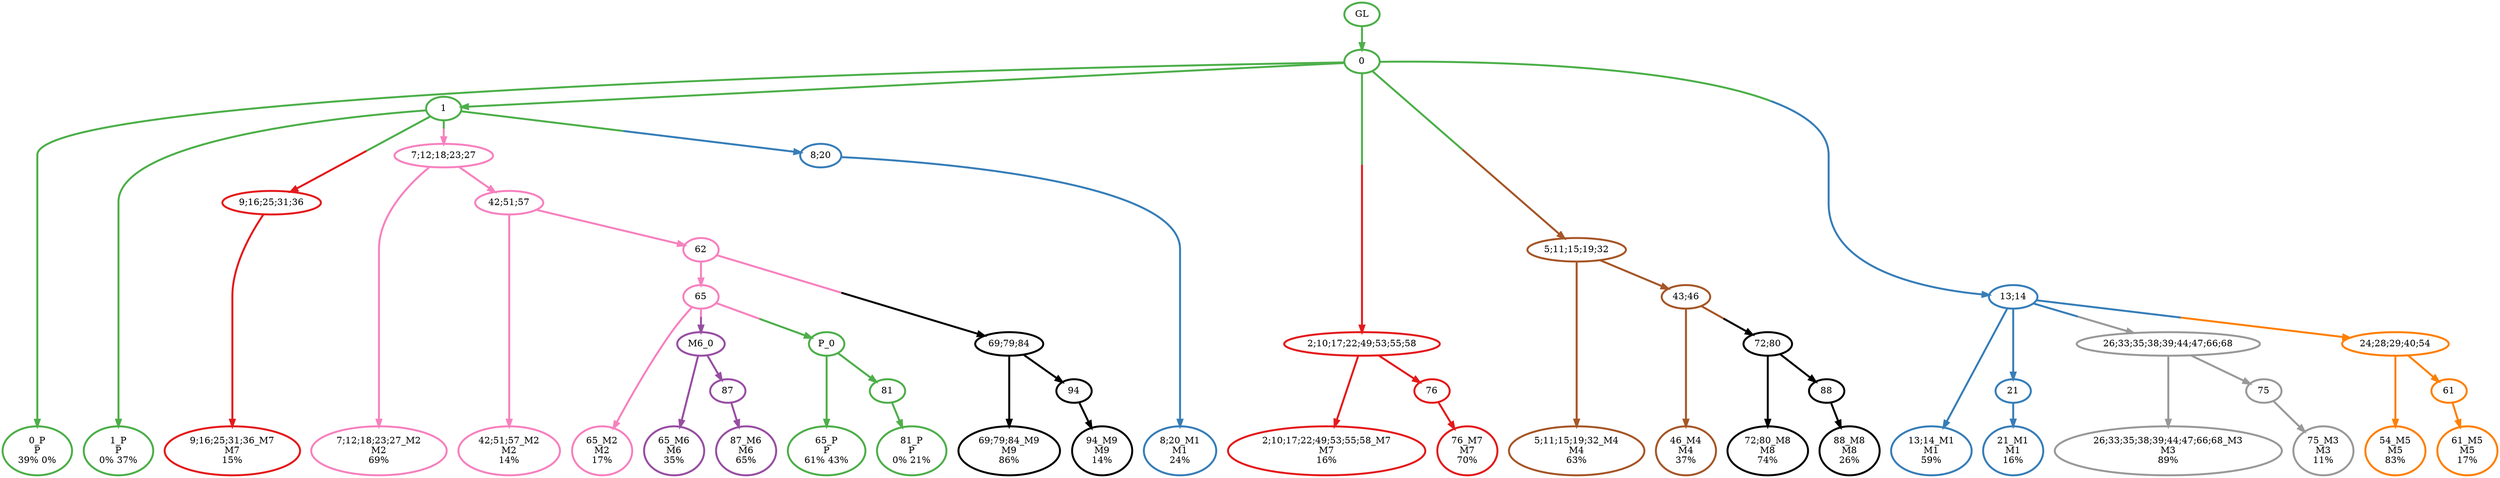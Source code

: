 digraph T {
	{
		rank=same
		49 [penwidth=3,colorscheme=set19,color=3,label="0_P\nP\n39% 0%"]
		47 [penwidth=3,colorscheme=set19,color=3,label="1_P\nP\n0% 37%"]
		43 [penwidth=3,colorscheme=set19,color=3,label="65_P\nP\n61% 43%"]
		41 [penwidth=3,colorscheme=set19,color=3,label="81_P\nP\n0% 21%"]
		40 [penwidth=3,colorscheme=set19,color=2,label="8;20_M1\nM1\n24%"]
		39 [penwidth=3,colorscheme=set19,color=2,label="13;14_M1\nM1\n59%"]
		37 [penwidth=3,colorscheme=set19,color=2,label="21_M1\nM1\n16%"]
		36 [penwidth=3,colorscheme=set19,color=8,label="7;12;18;23;27_M2\nM2\n69%"]
		35 [penwidth=3,colorscheme=set19,color=8,label="42;51;57_M2\nM2\n14%"]
		34 [penwidth=3,colorscheme=set19,color=8,label="65_M2\nM2\n17%"]
		33 [penwidth=3,colorscheme=set19,color=9,label="26;33;35;38;39;44;47;66;68_M3\nM3\n89%"]
		31 [penwidth=3,colorscheme=set19,color=9,label="75_M3\nM3\n11%"]
		30 [penwidth=3,colorscheme=set19,color=7,label="5;11;15;19;32_M4\nM4\n63%"]
		28 [penwidth=3,colorscheme=set19,color=7,label="46_M4\nM4\n37%"]
		27 [penwidth=3,colorscheme=set19,color=5,label="54_M5\nM5\n83%"]
		25 [penwidth=3,colorscheme=set19,color=5,label="61_M5\nM5\n17%"]
		24 [penwidth=3,colorscheme=set19,color=4,label="65_M6\nM6\n35%"]
		22 [penwidth=3,colorscheme=set19,color=4,label="87_M6\nM6\n65%"]
		21 [penwidth=3,colorscheme=set19,color=1,label="9;16;25;31;36_M7\nM7\n15%"]
		20 [penwidth=3,colorscheme=set19,color=1,label="2;10;17;22;49;53;55;58_M7\nM7\n16%"]
		18 [penwidth=3,colorscheme=set19,color=1,label="76_M7\nM7\n70%"]
		17 [penwidth=3,colorscheme=set19,color=10,label="72;80_M8\nM8\n74%"]
		15 [penwidth=3,colorscheme=set19,color=10,label="88_M8\nM8\n26%"]
		14 [penwidth=3,colorscheme=set19,color=0,label="69;79;84_M9\nM9\n86%"]
		12 [penwidth=3,colorscheme=set19,color=0,label="94_M9\nM9\n14%"]
	}
	51 [penwidth=3,colorscheme=set19,color=3,label="GL"]
	50 [penwidth=3,colorscheme=set19,color=3,label="0"]
	48 [penwidth=3,colorscheme=set19,color=3,label="1"]
	46 [penwidth=3,colorscheme=set19,color=8,label="42;51;57"]
	45 [penwidth=3,colorscheme=set19,color=8,label="62"]
	44 [penwidth=3,colorscheme=set19,color=8,label="65"]
	42 [penwidth=3,colorscheme=set19,color=3,label="81"]
	38 [penwidth=3,colorscheme=set19,color=2,label="21"]
	32 [penwidth=3,colorscheme=set19,color=9,label="75"]
	29 [penwidth=3,colorscheme=set19,color=7,label="43;46"]
	26 [penwidth=3,colorscheme=set19,color=5,label="61"]
	23 [penwidth=3,colorscheme=set19,color=4,label="87"]
	19 [penwidth=3,colorscheme=set19,color=1,label="76"]
	16 [penwidth=3,colorscheme=set19,color=10,label="88"]
	13 [penwidth=3,colorscheme=set19,color=0,label="94"]
	11 [penwidth=3,colorscheme=set19,color=10,label="72;80"]
	10 [penwidth=3,colorscheme=set19,color=0,label="69;79;84"]
	9 [penwidth=3,colorscheme=set19,color=4,label="M6_0"]
	8 [penwidth=3,colorscheme=set19,color=3,label="P_0"]
	7 [penwidth=3,colorscheme=set19,color=9,label="26;33;35;38;39;44;47;66;68"]
	6 [penwidth=3,colorscheme=set19,color=5,label="24;28;29;40;54"]
	5 [penwidth=3,colorscheme=set19,color=1,label="9;16;25;31;36"]
	4 [penwidth=3,colorscheme=set19,color=1,label="2;10;17;22;49;53;55;58"]
	3 [penwidth=3,colorscheme=set19,color=7,label="5;11;15;19;32"]
	2 [penwidth=3,colorscheme=set19,color=8,label="7;12;18;23;27"]
	1 [penwidth=3,colorscheme=set19,color=2,label="8;20"]
	0 [penwidth=3,colorscheme=set19,color=2,label="13;14"]
	51 -> 50 [penwidth=3,colorscheme=set19,color=3]
	50 -> 49 [penwidth=3,colorscheme=set19,color=3]
	50 -> 48 [penwidth=3,colorscheme=set19,color=3]
	50 -> 4 [penwidth=3,colorscheme=set19,color="3;0.5:1"]
	50 -> 3 [penwidth=3,colorscheme=set19,color="3;0.5:7"]
	50 -> 0 [penwidth=3,colorscheme=set19,color="3;0.5:2"]
	48 -> 47 [penwidth=3,colorscheme=set19,color=3]
	48 -> 5 [penwidth=3,colorscheme=set19,color="3;0.5:1"]
	48 -> 1 [penwidth=3,colorscheme=set19,color="3;0.5:2"]
	48 -> 2 [penwidth=3,colorscheme=set19,color="3;0.5:8"]
	46 -> 45 [penwidth=3,colorscheme=set19,color=8]
	46 -> 35 [penwidth=3,colorscheme=set19,color=8]
	45 -> 44 [penwidth=3,colorscheme=set19,color=8]
	45 -> 10 [penwidth=3,colorscheme=set19,color="8;0.5:0"]
	44 -> 34 [penwidth=3,colorscheme=set19,color=8]
	44 -> 9 [penwidth=3,colorscheme=set19,color="8;0.5:4"]
	44 -> 8 [penwidth=3,colorscheme=set19,color="8;0.5:3"]
	42 -> 41 [penwidth=3,colorscheme=set19,color=3]
	38 -> 37 [penwidth=3,colorscheme=set19,color=2]
	32 -> 31 [penwidth=3,colorscheme=set19,color=9]
	29 -> 28 [penwidth=3,colorscheme=set19,color=7]
	29 -> 11 [penwidth=3,colorscheme=set19,color="7;0.5:10"]
	26 -> 25 [penwidth=3,colorscheme=set19,color=5]
	23 -> 22 [penwidth=3,colorscheme=set19,color=4]
	19 -> 18 [penwidth=3,colorscheme=set19,color=1]
	16 -> 15 [penwidth=3,colorscheme=set19,color=10]
	13 -> 12 [penwidth=3,colorscheme=set19,color=0]
	11 -> 17 [penwidth=3,colorscheme=set19,color=10]
	11 -> 16 [penwidth=3,colorscheme=set19,color=10]
	10 -> 14 [penwidth=3,colorscheme=set19,color=0]
	10 -> 13 [penwidth=3,colorscheme=set19,color=0]
	9 -> 24 [penwidth=3,colorscheme=set19,color=4]
	9 -> 23 [penwidth=3,colorscheme=set19,color=4]
	8 -> 43 [penwidth=3,colorscheme=set19,color=3]
	8 -> 42 [penwidth=3,colorscheme=set19,color=3]
	7 -> 33 [penwidth=3,colorscheme=set19,color=9]
	7 -> 32 [penwidth=3,colorscheme=set19,color=9]
	6 -> 27 [penwidth=3,colorscheme=set19,color=5]
	6 -> 26 [penwidth=3,colorscheme=set19,color=5]
	5 -> 21 [penwidth=3,colorscheme=set19,color=1]
	4 -> 20 [penwidth=3,colorscheme=set19,color=1]
	4 -> 19 [penwidth=3,colorscheme=set19,color=1]
	3 -> 30 [penwidth=3,colorscheme=set19,color=7]
	3 -> 29 [penwidth=3,colorscheme=set19,color=7]
	2 -> 46 [penwidth=3,colorscheme=set19,color=8]
	2 -> 36 [penwidth=3,colorscheme=set19,color=8]
	1 -> 40 [penwidth=3,colorscheme=set19,color=2]
	0 -> 39 [penwidth=3,colorscheme=set19,color=2]
	0 -> 38 [penwidth=3,colorscheme=set19,color=2]
	0 -> 6 [penwidth=3,colorscheme=set19,color="2;0.5:5"]
	0 -> 7 [penwidth=3,colorscheme=set19,color="2;0.5:9"]
}
